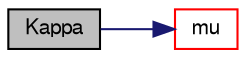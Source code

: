 digraph "Kappa"
{
  bgcolor="transparent";
  edge [fontname="FreeSans",fontsize="10",labelfontname="FreeSans",labelfontsize="10"];
  node [fontname="FreeSans",fontsize="10",shape=record];
  rankdir="LR";
  Node73 [label="Kappa",height=0.2,width=0.4,color="black", fillcolor="grey75", style="filled", fontcolor="black"];
  Node73 -> Node74 [color="midnightblue",fontsize="10",style="solid",fontname="FreeSans"];
  Node74 [label="mu",height=0.2,width=0.4,color="red",URL="$a30210.html#a156c9bed463e921bb2ef8c7cbfb7fdc9",tooltip="Dynamic viscosity [kg/ms]. "];
}
